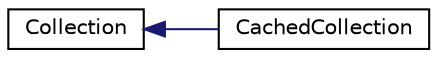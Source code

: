 digraph "Graphical Class Hierarchy"
{
  edge [fontname="Helvetica",fontsize="10",labelfontname="Helvetica",labelfontsize="10"];
  node [fontname="Helvetica",fontsize="10",shape=record];
  rankdir="LR";
  Node1 [label="Collection",height=0.2,width=0.4,color="black", fillcolor="white", style="filled",URL="$class_cake_1_1_database_1_1_schema_1_1_collection.html"];
  Node1 -> Node2 [dir="back",color="midnightblue",fontsize="10",style="solid",fontname="Helvetica"];
  Node2 [label="CachedCollection",height=0.2,width=0.4,color="black", fillcolor="white", style="filled",URL="$class_cake_1_1_database_1_1_schema_1_1_cached_collection.html"];
}
